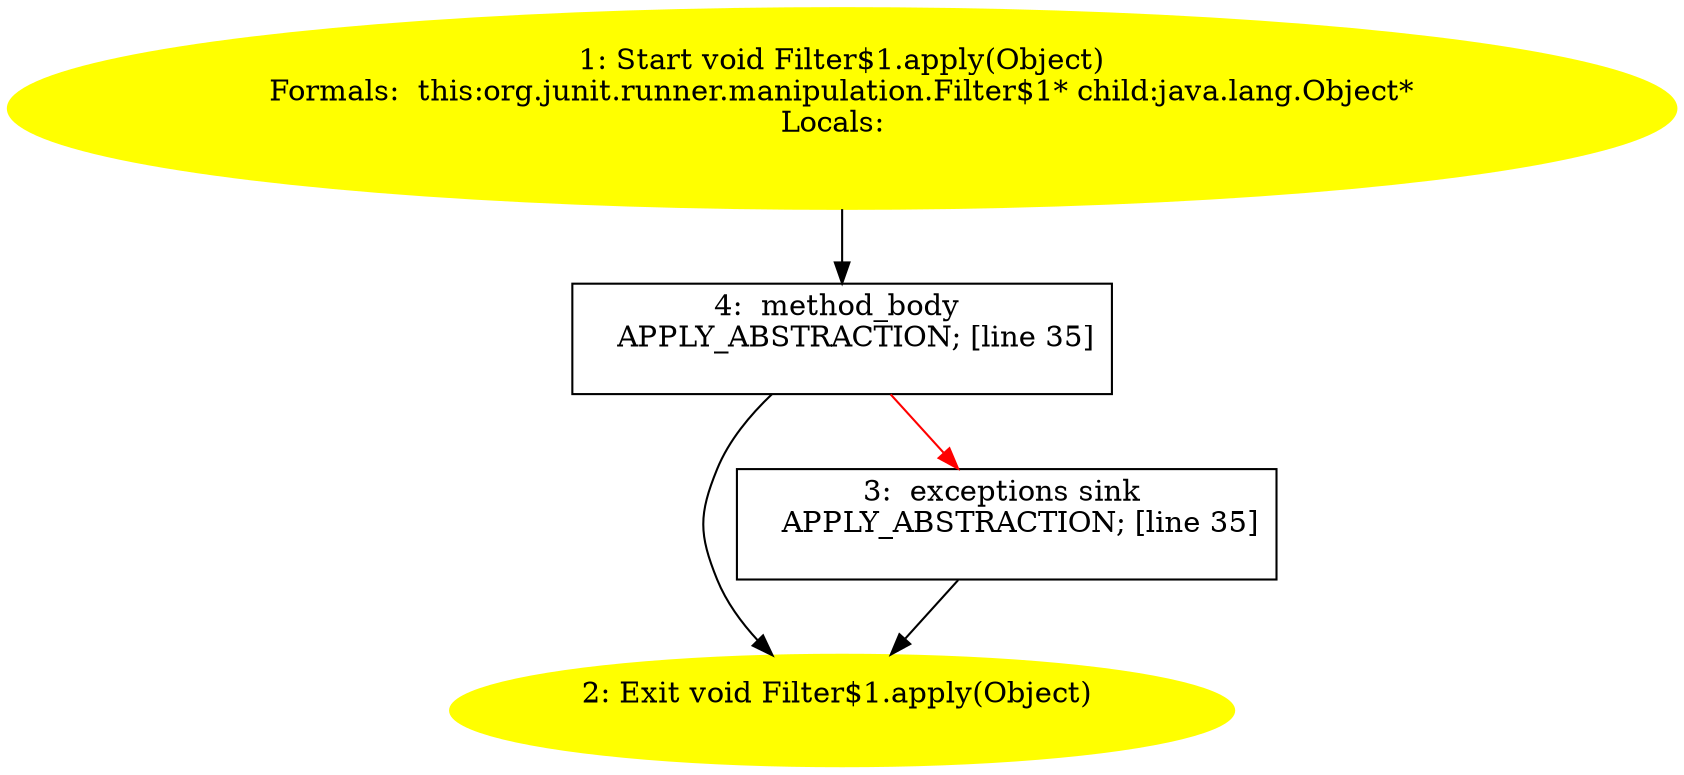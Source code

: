 /* @generated */
digraph cfg {
"org.junit.runner.manipulation.Filter$1.apply(java.lang.Object):void.70ee011db4ed2e4766375667eb39a897_1" [label="1: Start void Filter$1.apply(Object)\nFormals:  this:org.junit.runner.manipulation.Filter$1* child:java.lang.Object*\nLocals:  \n  " color=yellow style=filled]
	

	 "org.junit.runner.manipulation.Filter$1.apply(java.lang.Object):void.70ee011db4ed2e4766375667eb39a897_1" -> "org.junit.runner.manipulation.Filter$1.apply(java.lang.Object):void.70ee011db4ed2e4766375667eb39a897_4" ;
"org.junit.runner.manipulation.Filter$1.apply(java.lang.Object):void.70ee011db4ed2e4766375667eb39a897_2" [label="2: Exit void Filter$1.apply(Object) \n  " color=yellow style=filled]
	

"org.junit.runner.manipulation.Filter$1.apply(java.lang.Object):void.70ee011db4ed2e4766375667eb39a897_3" [label="3:  exceptions sink \n   APPLY_ABSTRACTION; [line 35]\n " shape="box"]
	

	 "org.junit.runner.manipulation.Filter$1.apply(java.lang.Object):void.70ee011db4ed2e4766375667eb39a897_3" -> "org.junit.runner.manipulation.Filter$1.apply(java.lang.Object):void.70ee011db4ed2e4766375667eb39a897_2" ;
"org.junit.runner.manipulation.Filter$1.apply(java.lang.Object):void.70ee011db4ed2e4766375667eb39a897_4" [label="4:  method_body \n   APPLY_ABSTRACTION; [line 35]\n " shape="box"]
	

	 "org.junit.runner.manipulation.Filter$1.apply(java.lang.Object):void.70ee011db4ed2e4766375667eb39a897_4" -> "org.junit.runner.manipulation.Filter$1.apply(java.lang.Object):void.70ee011db4ed2e4766375667eb39a897_2" ;
	 "org.junit.runner.manipulation.Filter$1.apply(java.lang.Object):void.70ee011db4ed2e4766375667eb39a897_4" -> "org.junit.runner.manipulation.Filter$1.apply(java.lang.Object):void.70ee011db4ed2e4766375667eb39a897_3" [color="red" ];
}
